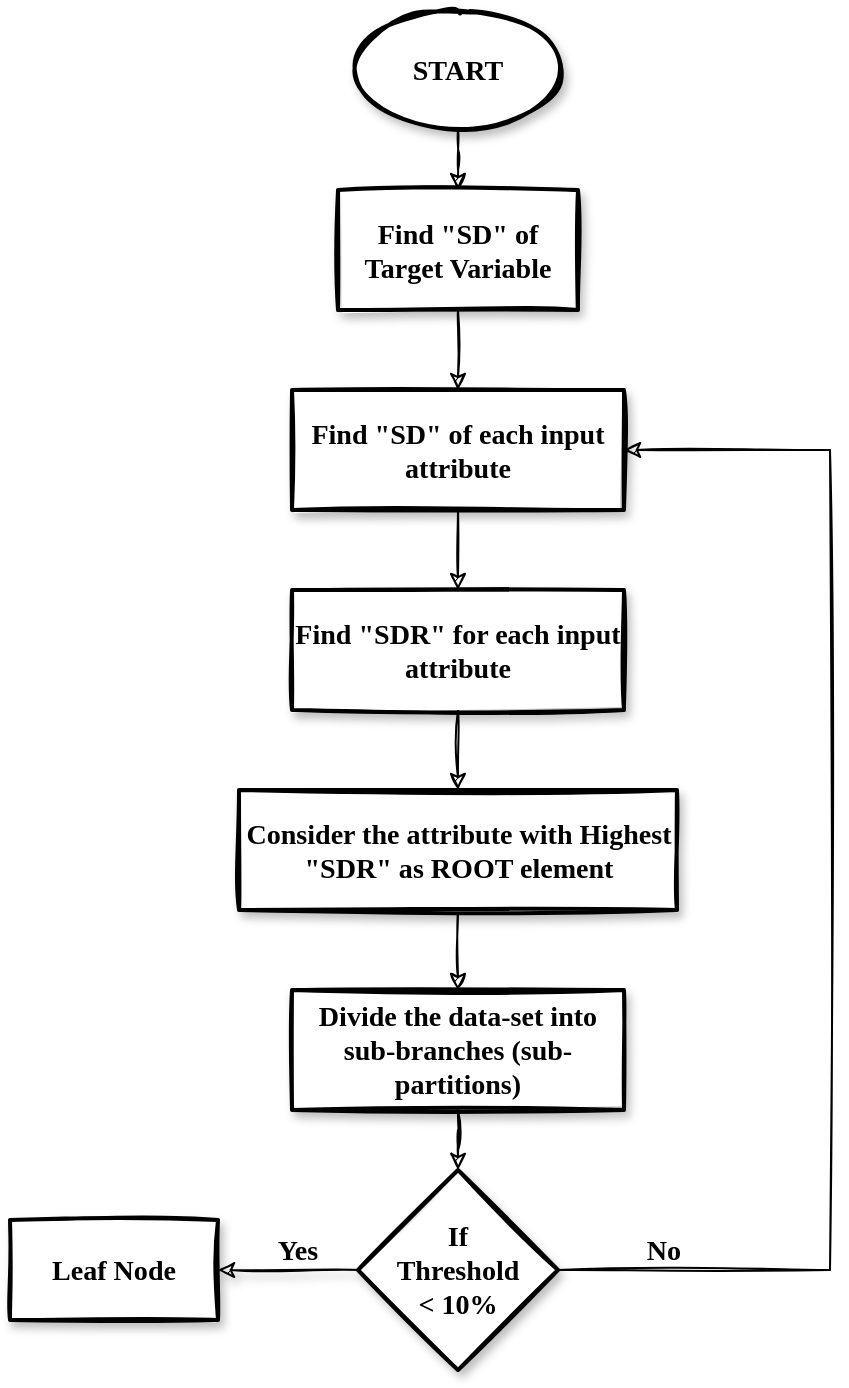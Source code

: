 <mxfile version="13.6.2" type="device"><diagram id="C5RBs43oDa-KdzZeNtuy" name="ID3-Reg"><mxGraphModel dx="981" dy="574" grid="1" gridSize="10" guides="1" tooltips="1" connect="1" arrows="1" fold="1" page="1" pageScale="1" pageWidth="827" pageHeight="1169" math="0" shadow="0"><root><mxCell id="WIyWlLk6GJQsqaUBKTNV-0"/><mxCell id="WIyWlLk6GJQsqaUBKTNV-1" parent="WIyWlLk6GJQsqaUBKTNV-0"/><mxCell id="u36DMPhMwk1FmQdsOAxE-3" value="" style="edgeStyle=orthogonalEdgeStyle;rounded=0;orthogonalLoop=1;jettySize=auto;html=1;sketch=1;" edge="1" parent="WIyWlLk6GJQsqaUBKTNV-1" source="u36DMPhMwk1FmQdsOAxE-1" target="u36DMPhMwk1FmQdsOAxE-2"><mxGeometry relative="1" as="geometry"/></mxCell><mxCell id="u36DMPhMwk1FmQdsOAxE-1" value="&lt;h3&gt;&lt;font face=&quot;Tahoma&quot;&gt;START&lt;/font&gt;&lt;/h3&gt;" style="strokeWidth=2;html=1;shape=mxgraph.flowchart.start_1;whiteSpace=wrap;shadow=1;sketch=1;" vertex="1" parent="WIyWlLk6GJQsqaUBKTNV-1"><mxGeometry x="364" y="40" width="100" height="60" as="geometry"/></mxCell><mxCell id="u36DMPhMwk1FmQdsOAxE-5" value="" style="edgeStyle=orthogonalEdgeStyle;rounded=0;orthogonalLoop=1;jettySize=auto;html=1;sketch=1;" edge="1" parent="WIyWlLk6GJQsqaUBKTNV-1" source="u36DMPhMwk1FmQdsOAxE-2" target="u36DMPhMwk1FmQdsOAxE-4"><mxGeometry relative="1" as="geometry"/></mxCell><mxCell id="u36DMPhMwk1FmQdsOAxE-2" value="&lt;h3&gt;&lt;font face=&quot;Tahoma&quot;&gt;Find &quot;SD&quot; of Target Variable&lt;/font&gt;&lt;/h3&gt;" style="whiteSpace=wrap;html=1;shadow=1;strokeWidth=2;sketch=1;" vertex="1" parent="WIyWlLk6GJQsqaUBKTNV-1"><mxGeometry x="354" y="130" width="120" height="60" as="geometry"/></mxCell><mxCell id="u36DMPhMwk1FmQdsOAxE-9" value="" style="edgeStyle=orthogonalEdgeStyle;rounded=0;orthogonalLoop=1;jettySize=auto;html=1;sketch=1;" edge="1" parent="WIyWlLk6GJQsqaUBKTNV-1" source="u36DMPhMwk1FmQdsOAxE-4" target="u36DMPhMwk1FmQdsOAxE-8"><mxGeometry relative="1" as="geometry"/></mxCell><mxCell id="u36DMPhMwk1FmQdsOAxE-4" value="&lt;h3&gt;&lt;font face=&quot;Tahoma&quot;&gt;Find &quot;SD&quot; of each input attribute&lt;/font&gt;&lt;/h3&gt;" style="whiteSpace=wrap;html=1;shadow=1;strokeWidth=2;sketch=1;" vertex="1" parent="WIyWlLk6GJQsqaUBKTNV-1"><mxGeometry x="331" y="230" width="166" height="60" as="geometry"/></mxCell><mxCell id="u36DMPhMwk1FmQdsOAxE-11" value="" style="edgeStyle=orthogonalEdgeStyle;rounded=0;orthogonalLoop=1;jettySize=auto;html=1;sketch=1;" edge="1" parent="WIyWlLk6GJQsqaUBKTNV-1" source="u36DMPhMwk1FmQdsOAxE-8" target="u36DMPhMwk1FmQdsOAxE-10"><mxGeometry relative="1" as="geometry"/></mxCell><mxCell id="u36DMPhMwk1FmQdsOAxE-8" value="&lt;h3&gt;&lt;font face=&quot;Tahoma&quot;&gt;Find &quot;SDR&quot; for each input attribute&lt;/font&gt;&lt;/h3&gt;" style="whiteSpace=wrap;html=1;shadow=1;strokeWidth=2;sketch=1;" vertex="1" parent="WIyWlLk6GJQsqaUBKTNV-1"><mxGeometry x="331" y="330" width="166" height="60" as="geometry"/></mxCell><mxCell id="u36DMPhMwk1FmQdsOAxE-13" value="" style="edgeStyle=orthogonalEdgeStyle;rounded=0;orthogonalLoop=1;jettySize=auto;html=1;sketch=1;" edge="1" parent="WIyWlLk6GJQsqaUBKTNV-1" source="u36DMPhMwk1FmQdsOAxE-10" target="u36DMPhMwk1FmQdsOAxE-12"><mxGeometry relative="1" as="geometry"/></mxCell><mxCell id="u36DMPhMwk1FmQdsOAxE-10" value="&lt;h3&gt;&lt;font face=&quot;Tahoma&quot;&gt;Consider the attribute with Highest &quot;SDR&quot; as ROOT element&lt;/font&gt;&lt;/h3&gt;" style="whiteSpace=wrap;html=1;shadow=1;strokeWidth=2;sketch=1;" vertex="1" parent="WIyWlLk6GJQsqaUBKTNV-1"><mxGeometry x="304.5" y="430" width="219" height="60" as="geometry"/></mxCell><mxCell id="u36DMPhMwk1FmQdsOAxE-15" style="edgeStyle=orthogonalEdgeStyle;rounded=0;orthogonalLoop=1;jettySize=auto;html=1;sketch=1;" edge="1" parent="WIyWlLk6GJQsqaUBKTNV-1" source="u36DMPhMwk1FmQdsOAxE-12" target="u36DMPhMwk1FmQdsOAxE-14"><mxGeometry relative="1" as="geometry"/></mxCell><mxCell id="u36DMPhMwk1FmQdsOAxE-12" value="&lt;h3&gt;&lt;font face=&quot;Tahoma&quot;&gt;Divide the data-set into sub-branches (sub-partitions)&lt;/font&gt;&lt;/h3&gt;" style="whiteSpace=wrap;html=1;shadow=1;strokeWidth=2;sketch=1;" vertex="1" parent="WIyWlLk6GJQsqaUBKTNV-1"><mxGeometry x="331" y="530" width="166" height="60" as="geometry"/></mxCell><mxCell id="u36DMPhMwk1FmQdsOAxE-16" style="edgeStyle=orthogonalEdgeStyle;rounded=0;orthogonalLoop=1;jettySize=auto;html=1;entryX=1;entryY=0.5;entryDx=0;entryDy=0;sketch=1;" edge="1" parent="WIyWlLk6GJQsqaUBKTNV-1" source="u36DMPhMwk1FmQdsOAxE-14" target="u36DMPhMwk1FmQdsOAxE-4"><mxGeometry relative="1" as="geometry"><Array as="points"><mxPoint x="600" y="670"/><mxPoint x="600" y="260"/></Array></mxGeometry></mxCell><mxCell id="u36DMPhMwk1FmQdsOAxE-19" value="" style="edgeStyle=orthogonalEdgeStyle;rounded=0;sketch=1;orthogonalLoop=1;jettySize=auto;html=1;shadow=1;" edge="1" parent="WIyWlLk6GJQsqaUBKTNV-1" source="u36DMPhMwk1FmQdsOAxE-14" target="u36DMPhMwk1FmQdsOAxE-18"><mxGeometry relative="1" as="geometry"/></mxCell><mxCell id="u36DMPhMwk1FmQdsOAxE-14" value="&lt;h3&gt;&lt;font face=&quot;Tahoma&quot;&gt;If&lt;br&gt; Threshold &lt;br&gt;&amp;lt; 10%&lt;/font&gt;&lt;/h3&gt;" style="strokeWidth=2;html=1;shape=mxgraph.flowchart.decision;whiteSpace=wrap;shadow=1;sketch=1;" vertex="1" parent="WIyWlLk6GJQsqaUBKTNV-1"><mxGeometry x="364" y="620" width="100" height="100" as="geometry"/></mxCell><mxCell id="u36DMPhMwk1FmQdsOAxE-17" value="&lt;h3&gt;&lt;font face=&quot;Tahoma&quot;&gt;No&lt;/font&gt;&lt;/h3&gt;" style="text;html=1;strokeColor=none;fillColor=none;align=center;verticalAlign=middle;whiteSpace=wrap;rounded=0;shadow=1;sketch=1;" vertex="1" parent="WIyWlLk6GJQsqaUBKTNV-1"><mxGeometry x="497" y="650" width="40" height="20" as="geometry"/></mxCell><mxCell id="u36DMPhMwk1FmQdsOAxE-18" value="&lt;h3&gt;&lt;font face=&quot;Tahoma&quot;&gt;Leaf Node&lt;/font&gt;&lt;/h3&gt;" style="whiteSpace=wrap;html=1;shadow=1;strokeWidth=2;sketch=1;" vertex="1" parent="WIyWlLk6GJQsqaUBKTNV-1"><mxGeometry x="190" y="645" width="104" height="50" as="geometry"/></mxCell><mxCell id="u36DMPhMwk1FmQdsOAxE-20" value="&lt;h3&gt;&lt;font face=&quot;Tahoma&quot;&gt;Yes&lt;/font&gt;&lt;/h3&gt;" style="text;html=1;strokeColor=none;fillColor=none;align=center;verticalAlign=middle;whiteSpace=wrap;rounded=0;shadow=1;sketch=1;" vertex="1" parent="WIyWlLk6GJQsqaUBKTNV-1"><mxGeometry x="314" y="650" width="40" height="20" as="geometry"/></mxCell></root></mxGraphModel></diagram></mxfile>